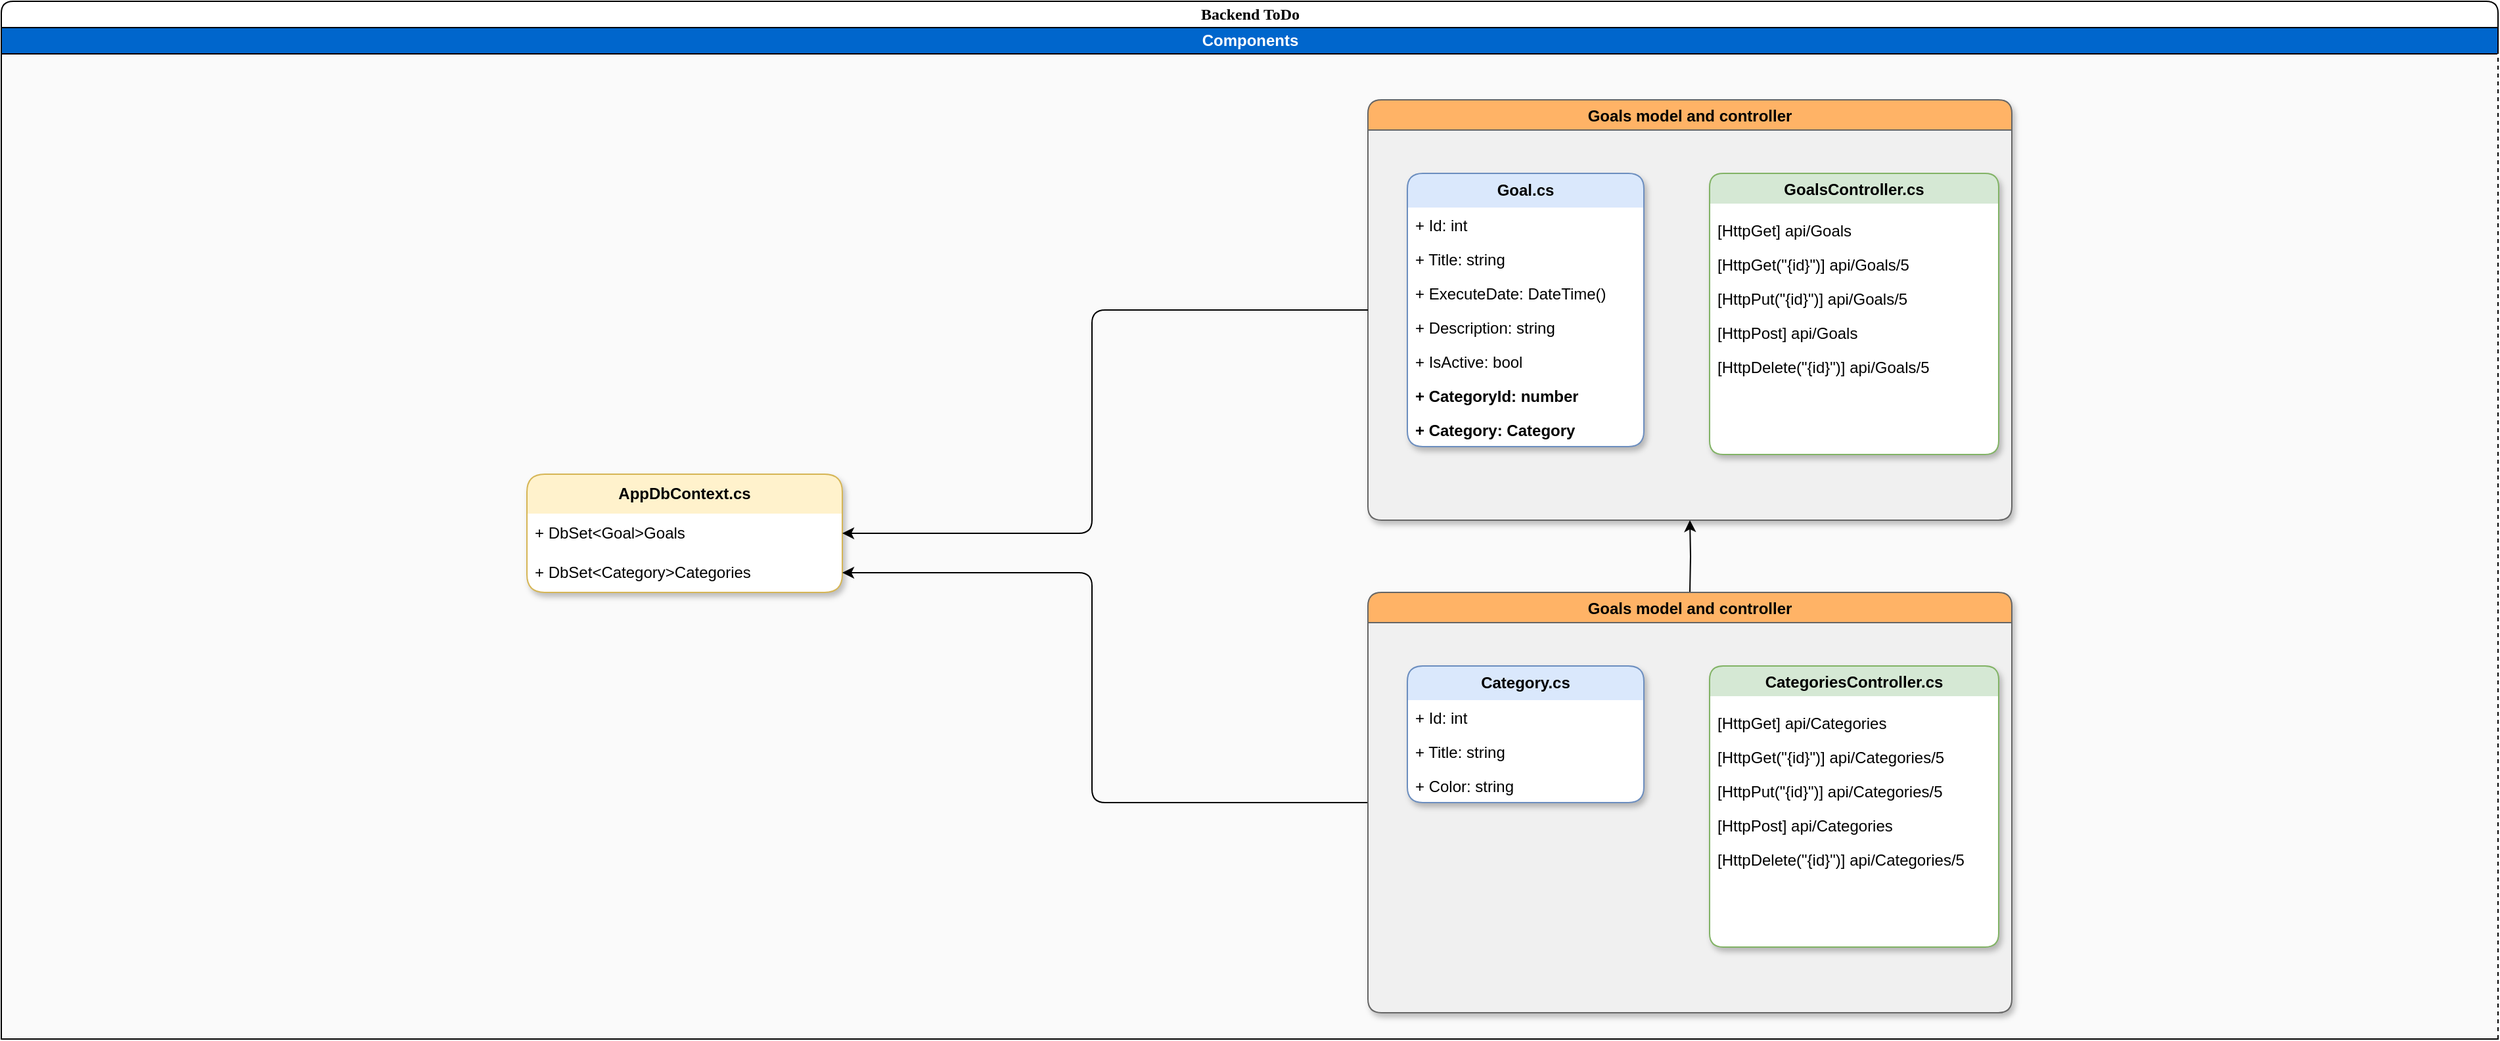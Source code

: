 <mxfile version="22.0.8" type="github">
  <diagram name="Страница — 1" id="kKsPNAz9FFOBg45A_uxA">
    <mxGraphModel dx="3012" dy="1145" grid="1" gridSize="10" guides="1" tooltips="1" connect="1" arrows="1" fold="1" page="1" pageScale="1" pageWidth="827" pageHeight="1169" math="0" shadow="0">
      <root>
        <mxCell id="0" />
        <mxCell id="1" parent="0" />
        <mxCell id="h6iIlcKktaHqua6WfMHF-1" value="&lt;font color=&quot;#000000&quot;&gt;Backend ToDo&lt;/font&gt;" style="swimlane;html=1;childLayout=stackLayout;startSize=20;rounded=1;shadow=0;comic=0;labelBackgroundColor=none;strokeWidth=1;fontFamily=Verdana;fontSize=12;align=center;fontColor=#FFFFFF;movable=1;resizable=1;rotatable=1;deletable=1;editable=1;locked=0;connectable=1;" vertex="1" parent="1">
          <mxGeometry x="-770" y="155" width="1900" height="790" as="geometry" />
        </mxCell>
        <mxCell id="h6iIlcKktaHqua6WfMHF-2" style="edgeStyle=orthogonalEdgeStyle;rounded=0;orthogonalLoop=1;jettySize=auto;html=1;entryX=0;entryY=0.5;entryDx=0;entryDy=0;movable=1;resizable=1;rotatable=1;deletable=1;editable=1;locked=0;connectable=1;endArrow=none;endFill=0;" edge="1" parent="h6iIlcKktaHqua6WfMHF-1">
          <mxGeometry relative="1" as="geometry">
            <mxPoint x="130" y="225" as="sourcePoint" />
            <mxPoint x="310" y="225" as="targetPoint" />
          </mxGeometry>
        </mxCell>
        <mxCell id="h6iIlcKktaHqua6WfMHF-6" style="edgeStyle=orthogonalEdgeStyle;rounded=1;orthogonalLoop=1;jettySize=auto;html=1;entryX=0.473;entryY=-0.04;entryDx=0;entryDy=0;entryPerimeter=0;movable=1;resizable=1;rotatable=1;deletable=1;editable=1;locked=0;connectable=1;" edge="1" parent="h6iIlcKktaHqua6WfMHF-1">
          <mxGeometry relative="1" as="geometry">
            <mxPoint x="74.665" y="203.4" as="targetPoint" />
            <Array as="points">
              <mxPoint x="230" y="105" />
              <mxPoint x="75" y="105" />
            </Array>
            <mxPoint x="260" y="105" as="sourcePoint" />
          </mxGeometry>
        </mxCell>
        <mxCell id="h6iIlcKktaHqua6WfMHF-7" value="&lt;font&gt;Components&lt;/font&gt;" style="swimlane;html=1;startSize=20;overflow=visible;fillStyle=auto;separatorColor=#F5F5F5;gradientColor=none;swimlaneFillColor=#FAFAFA;fontColor=#FFFFFF;fillColor=#0066CC;rounded=0;movable=1;resizable=1;rotatable=1;deletable=1;editable=1;locked=0;connectable=1;strokeColor=default;" vertex="1" parent="h6iIlcKktaHqua6WfMHF-1">
          <mxGeometry y="20" width="1900" height="770" as="geometry">
            <mxRectangle x="260" y="20" width="40" height="970" as="alternateBounds" />
          </mxGeometry>
        </mxCell>
        <mxCell id="h6iIlcKktaHqua6WfMHF-8" value="Goals model and controller" style="swimlane;rounded=1;fillColor=#FFB366;fontColor=#000000;strokeColor=#666666;fillStyle=solid;swimlaneFillColor=#F0F0F0;movable=1;resizable=1;rotatable=1;deletable=1;editable=1;locked=0;connectable=1;shadow=1;" vertex="1" parent="h6iIlcKktaHqua6WfMHF-7">
          <mxGeometry x="1040" y="55" width="490" height="320" as="geometry">
            <mxRectangle x="640" y="580" width="160" height="30" as="alternateBounds" />
          </mxGeometry>
        </mxCell>
        <mxCell id="h6iIlcKktaHqua6WfMHF-11" value="Goal.cs" style="swimlane;fontStyle=1;childLayout=stackLayout;horizontal=1;startSize=26;fillColor=#dae8fc;horizontalStack=0;resizeParent=1;resizeParentMax=0;resizeLast=0;collapsible=1;marginBottom=0;whiteSpace=wrap;html=1;strokeColor=#6c8ebf;rounded=1;swimlaneFillColor=default;aspect=fixed;labelBorderColor=none;swimlaneLine=0;shadow=1;glass=0;movable=1;resizable=1;rotatable=1;deletable=1;editable=1;locked=0;connectable=1;" vertex="1" parent="h6iIlcKktaHqua6WfMHF-8">
          <mxGeometry x="30" y="56" width="180" height="208" as="geometry">
            <mxRectangle x="33" y="40" width="105" height="30" as="alternateBounds" />
          </mxGeometry>
        </mxCell>
        <mxCell id="h6iIlcKktaHqua6WfMHF-12" value="+ Id: int" style="text;strokeColor=none;fillColor=none;align=left;verticalAlign=top;spacingLeft=4;spacingRight=4;overflow=hidden;rotatable=1;points=[[0,0.5],[1,0.5]];portConstraint=eastwest;whiteSpace=wrap;html=1;movable=1;resizable=1;deletable=1;editable=1;locked=0;connectable=1;" vertex="1" parent="h6iIlcKktaHqua6WfMHF-11">
          <mxGeometry y="26" width="180" height="26" as="geometry" />
        </mxCell>
        <mxCell id="h6iIlcKktaHqua6WfMHF-14" value="+ Title: string" style="text;strokeColor=none;fillColor=none;align=left;verticalAlign=top;spacingLeft=4;spacingRight=4;overflow=hidden;rotatable=1;points=[[0,0.5],[1,0.5]];portConstraint=eastwest;whiteSpace=wrap;html=1;movable=1;resizable=1;deletable=1;editable=1;locked=0;connectable=1;" vertex="1" parent="h6iIlcKktaHqua6WfMHF-11">
          <mxGeometry y="52" width="180" height="26" as="geometry" />
        </mxCell>
        <mxCell id="h6iIlcKktaHqua6WfMHF-15" value="+ ExecuteDate: DateTime()" style="text;strokeColor=none;fillColor=none;align=left;verticalAlign=top;spacingLeft=4;spacingRight=4;overflow=hidden;rotatable=1;points=[[0,0.5],[1,0.5]];portConstraint=eastwest;whiteSpace=wrap;html=1;movable=1;resizable=1;deletable=1;editable=1;locked=0;connectable=1;" vertex="1" parent="h6iIlcKktaHqua6WfMHF-11">
          <mxGeometry y="78" width="180" height="26" as="geometry" />
        </mxCell>
        <mxCell id="h6iIlcKktaHqua6WfMHF-17" value="+ Description: string" style="text;strokeColor=none;fillColor=none;align=left;verticalAlign=top;spacingLeft=4;spacingRight=4;overflow=hidden;rotatable=1;points=[[0,0.5],[1,0.5]];portConstraint=eastwest;whiteSpace=wrap;html=1;movable=1;resizable=1;deletable=1;editable=1;locked=0;connectable=1;" vertex="1" parent="h6iIlcKktaHqua6WfMHF-11">
          <mxGeometry y="104" width="180" height="26" as="geometry" />
        </mxCell>
        <mxCell id="h6iIlcKktaHqua6WfMHF-73" value="+ IsActive: bool" style="text;strokeColor=none;fillColor=none;align=left;verticalAlign=top;spacingLeft=4;spacingRight=4;overflow=hidden;rotatable=1;points=[[0,0.5],[1,0.5]];portConstraint=eastwest;whiteSpace=wrap;html=1;fontStyle=0;movable=1;resizable=1;deletable=1;editable=1;locked=0;connectable=1;" vertex="1" parent="h6iIlcKktaHqua6WfMHF-11">
          <mxGeometry y="130" width="180" height="26" as="geometry" />
        </mxCell>
        <mxCell id="h6iIlcKktaHqua6WfMHF-16" value="+ CategoryId: number" style="text;strokeColor=none;fillColor=none;align=left;verticalAlign=top;spacingLeft=4;spacingRight=4;overflow=hidden;rotatable=1;points=[[0,0.5],[1,0.5]];portConstraint=eastwest;whiteSpace=wrap;html=1;fontStyle=1;movable=1;resizable=1;deletable=1;editable=1;locked=0;connectable=1;" vertex="1" parent="h6iIlcKktaHqua6WfMHF-11">
          <mxGeometry y="156" width="180" height="26" as="geometry" />
        </mxCell>
        <mxCell id="h6iIlcKktaHqua6WfMHF-74" value="+ Category: Category" style="text;strokeColor=none;fillColor=none;align=left;verticalAlign=top;spacingLeft=4;spacingRight=4;overflow=hidden;rotatable=1;points=[[0,0.5],[1,0.5]];portConstraint=eastwest;whiteSpace=wrap;html=1;fontStyle=1;movable=1;resizable=1;deletable=1;editable=1;locked=0;connectable=1;" vertex="1" parent="h6iIlcKktaHqua6WfMHF-11">
          <mxGeometry y="182" width="180" height="26" as="geometry" />
        </mxCell>
        <mxCell id="h6iIlcKktaHqua6WfMHF-19" value="GoalsController.cs" style="swimlane;fillColor=#d5e8d4;strokeColor=#82b366;rounded=1;swimlaneFillColor=default;shadow=1;swimlaneLine=0;movable=1;resizable=1;rotatable=1;deletable=1;editable=1;locked=0;connectable=1;" vertex="1" parent="h6iIlcKktaHqua6WfMHF-8">
          <mxGeometry x="260" y="56" width="220" height="214" as="geometry" />
        </mxCell>
        <mxCell id="h6iIlcKktaHqua6WfMHF-75" value="[HttpGet] api/Goals" style="text;strokeColor=none;fillColor=none;align=left;verticalAlign=top;spacingLeft=4;spacingRight=4;overflow=hidden;rotatable=1;points=[[0,0.5],[1,0.5]];portConstraint=eastwest;whiteSpace=wrap;html=1;movable=1;resizable=1;deletable=1;editable=1;locked=0;connectable=1;" vertex="1" parent="h6iIlcKktaHqua6WfMHF-19">
          <mxGeometry y="30" width="220" height="26" as="geometry" />
        </mxCell>
        <mxCell id="h6iIlcKktaHqua6WfMHF-76" value="[HttpGet(&quot;{id}&quot;)] api/Goals/5" style="text;strokeColor=none;fillColor=none;align=left;verticalAlign=top;spacingLeft=4;spacingRight=4;overflow=hidden;rotatable=1;points=[[0,0.5],[1,0.5]];portConstraint=eastwest;whiteSpace=wrap;html=1;movable=1;resizable=1;deletable=1;editable=1;locked=0;connectable=1;" vertex="1" parent="h6iIlcKktaHqua6WfMHF-19">
          <mxGeometry y="56" width="220" height="26" as="geometry" />
        </mxCell>
        <mxCell id="h6iIlcKktaHqua6WfMHF-77" value="[HttpPut(&quot;{id}&quot;)] api/Goals/5" style="text;strokeColor=none;fillColor=none;align=left;verticalAlign=top;spacingLeft=4;spacingRight=4;overflow=hidden;rotatable=1;points=[[0,0.5],[1,0.5]];portConstraint=eastwest;whiteSpace=wrap;html=1;movable=1;resizable=1;deletable=1;editable=1;locked=0;connectable=1;" vertex="1" parent="h6iIlcKktaHqua6WfMHF-19">
          <mxGeometry y="82" width="220" height="26" as="geometry" />
        </mxCell>
        <mxCell id="h6iIlcKktaHqua6WfMHF-78" value="[HttpPost] api/Goals" style="text;strokeColor=none;fillColor=none;align=left;verticalAlign=top;spacingLeft=4;spacingRight=4;overflow=hidden;rotatable=1;points=[[0,0.5],[1,0.5]];portConstraint=eastwest;whiteSpace=wrap;html=1;movable=1;resizable=1;deletable=1;editable=1;locked=0;connectable=1;" vertex="1" parent="h6iIlcKktaHqua6WfMHF-19">
          <mxGeometry y="108" width="220" height="26" as="geometry" />
        </mxCell>
        <mxCell id="h6iIlcKktaHqua6WfMHF-79" value="[HttpDelete(&quot;{id}&quot;)] api/Goals/5" style="text;strokeColor=none;fillColor=none;align=left;verticalAlign=top;spacingLeft=4;spacingRight=4;overflow=hidden;rotatable=1;points=[[0,0.5],[1,0.5]];portConstraint=eastwest;whiteSpace=wrap;html=1;movable=1;resizable=1;deletable=1;editable=1;locked=0;connectable=1;" vertex="1" parent="h6iIlcKktaHqua6WfMHF-19">
          <mxGeometry y="134" width="220" height="26" as="geometry" />
        </mxCell>
        <mxCell id="h6iIlcKktaHqua6WfMHF-29" style="edgeStyle=orthogonalEdgeStyle;rounded=0;orthogonalLoop=1;jettySize=auto;html=1;entryX=0.5;entryY=1;entryDx=0;entryDy=0;movable=1;resizable=1;rotatable=1;deletable=1;editable=1;locked=0;connectable=1;" edge="1" parent="h6iIlcKktaHqua6WfMHF-7" target="h6iIlcKktaHqua6WfMHF-8">
          <mxGeometry relative="1" as="geometry">
            <mxPoint x="1285.0" y="430" as="sourcePoint" />
          </mxGeometry>
        </mxCell>
        <mxCell id="h6iIlcKktaHqua6WfMHF-53" value="AppDbContext.cs" style="swimlane;fontStyle=1;childLayout=stackLayout;horizontal=1;startSize=30;horizontalStack=0;resizeParent=1;resizeParentMax=0;resizeLast=0;collapsible=1;marginBottom=0;whiteSpace=wrap;html=1;rounded=1;fillColor=#fff2cc;strokeColor=#d6b656;swimlaneLine=0;shadow=1;fillStyle=auto;swimlaneFillColor=default;movable=1;resizable=1;rotatable=1;deletable=1;editable=1;locked=0;connectable=1;" vertex="1" parent="h6iIlcKktaHqua6WfMHF-7">
          <mxGeometry x="400" y="340" width="240" height="90" as="geometry" />
        </mxCell>
        <mxCell id="h6iIlcKktaHqua6WfMHF-55" value="+ DbSet&amp;lt;Goal&amp;gt;Goals" style="text;strokeColor=none;fillColor=none;align=left;verticalAlign=middle;spacingLeft=4;spacingRight=4;overflow=hidden;points=[[0,0.5],[1,0.5]];portConstraint=eastwest;rotatable=1;whiteSpace=wrap;html=1;movable=1;resizable=1;deletable=1;editable=1;locked=0;connectable=1;" vertex="1" parent="h6iIlcKktaHqua6WfMHF-53">
          <mxGeometry y="30" width="240" height="30" as="geometry" />
        </mxCell>
        <mxCell id="h6iIlcKktaHqua6WfMHF-54" value="+ DbSet&amp;lt;Category&amp;gt;Categories" style="text;strokeColor=none;fillColor=none;align=left;verticalAlign=middle;spacingLeft=4;spacingRight=4;overflow=hidden;points=[[0,0.5],[1,0.5]];portConstraint=eastwest;rotatable=1;whiteSpace=wrap;html=1;movable=1;resizable=1;deletable=1;editable=1;locked=0;connectable=1;" vertex="1" parent="h6iIlcKktaHqua6WfMHF-53">
          <mxGeometry y="60" width="240" height="30" as="geometry" />
        </mxCell>
        <mxCell id="h6iIlcKktaHqua6WfMHF-56" style="edgeStyle=orthogonalEdgeStyle;rounded=1;orthogonalLoop=1;jettySize=auto;html=1;entryX=1;entryY=0.5;entryDx=0;entryDy=0;movable=1;resizable=1;rotatable=1;deletable=1;editable=1;locked=0;connectable=1;" edge="1" parent="h6iIlcKktaHqua6WfMHF-7" source="h6iIlcKktaHqua6WfMHF-8" target="h6iIlcKktaHqua6WfMHF-55">
          <mxGeometry relative="1" as="geometry">
            <Array as="points">
              <mxPoint x="830" y="215" />
              <mxPoint x="830" y="385" />
            </Array>
          </mxGeometry>
        </mxCell>
        <mxCell id="h6iIlcKktaHqua6WfMHF-57" value="" style="endArrow=classic;html=1;rounded=0;" edge="1" parent="h6iIlcKktaHqua6WfMHF-7">
          <mxGeometry width="50" height="50" relative="1" as="geometry">
            <mxPoint x="110" y="70" as="sourcePoint" />
            <mxPoint x="110" y="70" as="targetPoint" />
          </mxGeometry>
        </mxCell>
        <mxCell id="h6iIlcKktaHqua6WfMHF-96" style="edgeStyle=orthogonalEdgeStyle;rounded=1;orthogonalLoop=1;jettySize=auto;html=1;entryX=1;entryY=0.5;entryDx=0;entryDy=0;" edge="1" parent="h6iIlcKktaHqua6WfMHF-7" source="h6iIlcKktaHqua6WfMHF-80" target="h6iIlcKktaHqua6WfMHF-54">
          <mxGeometry relative="1" as="geometry">
            <Array as="points">
              <mxPoint x="830" y="590" />
              <mxPoint x="830" y="415" />
            </Array>
          </mxGeometry>
        </mxCell>
        <mxCell id="h6iIlcKktaHqua6WfMHF-80" value="Goals model and controller" style="swimlane;rounded=1;fillColor=#FFB366;fontColor=#000000;strokeColor=#666666;fillStyle=solid;swimlaneFillColor=#F0F0F0;movable=1;resizable=1;rotatable=1;deletable=1;editable=1;locked=0;connectable=1;shadow=1;" vertex="1" parent="h6iIlcKktaHqua6WfMHF-7">
          <mxGeometry x="1040" y="430" width="490" height="320" as="geometry">
            <mxRectangle x="640" y="580" width="160" height="30" as="alternateBounds" />
          </mxGeometry>
        </mxCell>
        <mxCell id="h6iIlcKktaHqua6WfMHF-81" value="Category.cs" style="swimlane;fontStyle=1;childLayout=stackLayout;horizontal=1;startSize=26;fillColor=#dae8fc;horizontalStack=0;resizeParent=1;resizeParentMax=0;resizeLast=0;collapsible=1;marginBottom=0;whiteSpace=wrap;html=1;strokeColor=#6c8ebf;rounded=1;swimlaneFillColor=default;aspect=fixed;labelBorderColor=none;swimlaneLine=0;shadow=1;glass=0;movable=1;resizable=1;rotatable=1;deletable=1;editable=1;locked=0;connectable=1;" vertex="1" parent="h6iIlcKktaHqua6WfMHF-80">
          <mxGeometry x="30" y="56" width="180" height="104" as="geometry">
            <mxRectangle x="33" y="40" width="105" height="30" as="alternateBounds" />
          </mxGeometry>
        </mxCell>
        <mxCell id="h6iIlcKktaHqua6WfMHF-82" value="+ Id: int" style="text;strokeColor=none;fillColor=none;align=left;verticalAlign=top;spacingLeft=4;spacingRight=4;overflow=hidden;rotatable=1;points=[[0,0.5],[1,0.5]];portConstraint=eastwest;whiteSpace=wrap;html=1;movable=1;resizable=1;deletable=1;editable=1;locked=0;connectable=1;" vertex="1" parent="h6iIlcKktaHqua6WfMHF-81">
          <mxGeometry y="26" width="180" height="26" as="geometry" />
        </mxCell>
        <mxCell id="h6iIlcKktaHqua6WfMHF-83" value="+ Title: string" style="text;strokeColor=none;fillColor=none;align=left;verticalAlign=top;spacingLeft=4;spacingRight=4;overflow=hidden;rotatable=1;points=[[0,0.5],[1,0.5]];portConstraint=eastwest;whiteSpace=wrap;html=1;movable=1;resizable=1;deletable=1;editable=1;locked=0;connectable=1;" vertex="1" parent="h6iIlcKktaHqua6WfMHF-81">
          <mxGeometry y="52" width="180" height="26" as="geometry" />
        </mxCell>
        <mxCell id="h6iIlcKktaHqua6WfMHF-85" value="+ Color: string" style="text;strokeColor=none;fillColor=none;align=left;verticalAlign=top;spacingLeft=4;spacingRight=4;overflow=hidden;rotatable=1;points=[[0,0.5],[1,0.5]];portConstraint=eastwest;whiteSpace=wrap;html=1;movable=1;resizable=1;deletable=1;editable=1;locked=0;connectable=1;" vertex="1" parent="h6iIlcKktaHqua6WfMHF-81">
          <mxGeometry y="78" width="180" height="26" as="geometry" />
        </mxCell>
        <mxCell id="h6iIlcKktaHqua6WfMHF-89" value="CategoriesController.cs" style="swimlane;fillColor=#d5e8d4;strokeColor=#82b366;rounded=1;swimlaneFillColor=default;shadow=1;swimlaneLine=0;movable=1;resizable=1;rotatable=1;deletable=1;editable=1;locked=0;connectable=1;" vertex="1" parent="h6iIlcKktaHqua6WfMHF-80">
          <mxGeometry x="260" y="56" width="220" height="214" as="geometry" />
        </mxCell>
        <mxCell id="h6iIlcKktaHqua6WfMHF-90" value="[HttpGet] api/Categories" style="text;strokeColor=none;fillColor=none;align=left;verticalAlign=top;spacingLeft=4;spacingRight=4;overflow=hidden;rotatable=1;points=[[0,0.5],[1,0.5]];portConstraint=eastwest;whiteSpace=wrap;html=1;movable=1;resizable=1;deletable=1;editable=1;locked=0;connectable=1;" vertex="1" parent="h6iIlcKktaHqua6WfMHF-89">
          <mxGeometry y="30" width="220" height="26" as="geometry" />
        </mxCell>
        <mxCell id="h6iIlcKktaHqua6WfMHF-91" value="[HttpGet(&quot;{id}&quot;)] api/Categories/5" style="text;strokeColor=none;fillColor=none;align=left;verticalAlign=top;spacingLeft=4;spacingRight=4;overflow=hidden;rotatable=1;points=[[0,0.5],[1,0.5]];portConstraint=eastwest;whiteSpace=wrap;html=1;movable=1;resizable=1;deletable=1;editable=1;locked=0;connectable=1;" vertex="1" parent="h6iIlcKktaHqua6WfMHF-89">
          <mxGeometry y="56" width="220" height="26" as="geometry" />
        </mxCell>
        <mxCell id="h6iIlcKktaHqua6WfMHF-92" value="[HttpPut(&quot;{id}&quot;)] api/Categories/5" style="text;strokeColor=none;fillColor=none;align=left;verticalAlign=top;spacingLeft=4;spacingRight=4;overflow=hidden;rotatable=1;points=[[0,0.5],[1,0.5]];portConstraint=eastwest;whiteSpace=wrap;html=1;movable=1;resizable=1;deletable=1;editable=1;locked=0;connectable=1;" vertex="1" parent="h6iIlcKktaHqua6WfMHF-89">
          <mxGeometry y="82" width="220" height="26" as="geometry" />
        </mxCell>
        <mxCell id="h6iIlcKktaHqua6WfMHF-93" value="[HttpPost] api/Categories" style="text;strokeColor=none;fillColor=none;align=left;verticalAlign=top;spacingLeft=4;spacingRight=4;overflow=hidden;rotatable=1;points=[[0,0.5],[1,0.5]];portConstraint=eastwest;whiteSpace=wrap;html=1;movable=1;resizable=1;deletable=1;editable=1;locked=0;connectable=1;" vertex="1" parent="h6iIlcKktaHqua6WfMHF-89">
          <mxGeometry y="108" width="220" height="26" as="geometry" />
        </mxCell>
        <mxCell id="h6iIlcKktaHqua6WfMHF-94" value="[HttpDelete(&quot;{id}&quot;)] api/Categories/5" style="text;strokeColor=none;fillColor=none;align=left;verticalAlign=top;spacingLeft=4;spacingRight=4;overflow=hidden;rotatable=1;points=[[0,0.5],[1,0.5]];portConstraint=eastwest;whiteSpace=wrap;html=1;movable=1;resizable=1;deletable=1;editable=1;locked=0;connectable=1;" vertex="1" parent="h6iIlcKktaHqua6WfMHF-89">
          <mxGeometry y="134" width="220" height="26" as="geometry" />
        </mxCell>
      </root>
    </mxGraphModel>
  </diagram>
</mxfile>
